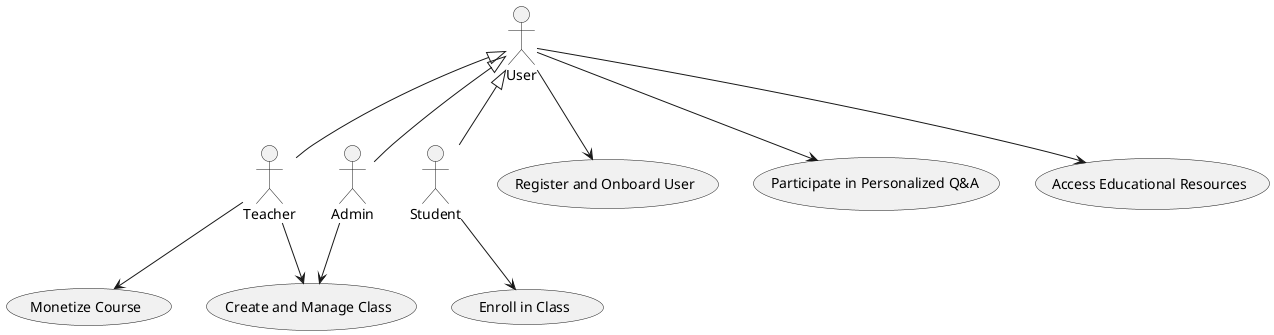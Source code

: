 @startuml
actor User
actor Teacher
actor Student
actor Admin

User <|-- Teacher
User <|-- Student
User <|-- Admin

usecase "Register and Onboard User" as UC1
usecase "Create and Manage Class" as UC2
usecase "Enroll in Class" as UC3
usecase "Participate in Personalized Q&A" as UC4
usecase "Access Educational Resources" as UC5
usecase "Monetize Course" as UC6

User --> UC1
User --> UC4
User --> UC5

Teacher --> UC2
Teacher --> UC6

Student --> UC3

Admin --> UC2

@enduml
